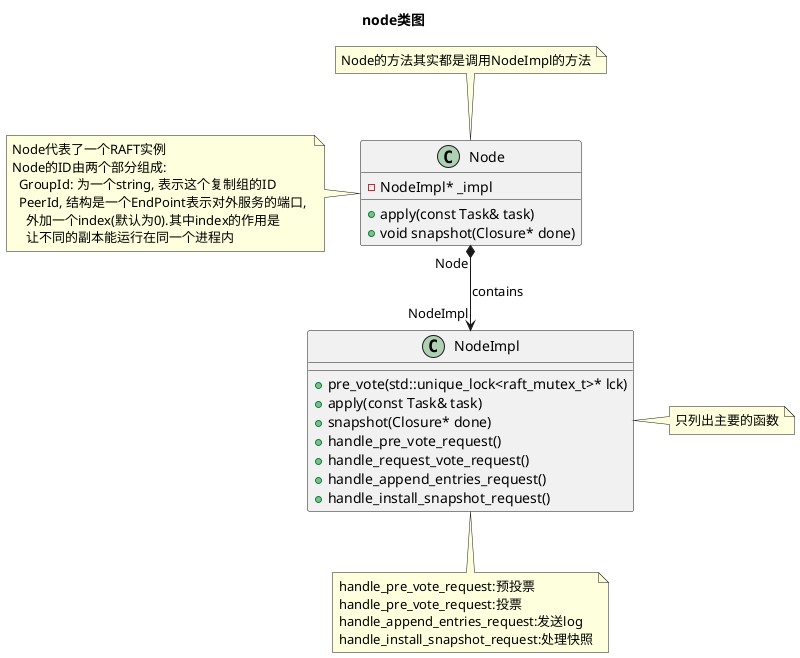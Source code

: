 @startuml
title node类图

'组合关系
Node "Node" *--> "NodeImpl" NodeImpl : contains

class Node{
-NodeImpl* _impl
+apply(const Task& task)
+void snapshot(Closure* done)
}
class Node
note left: Node代表了一个RAFT实例\nNode的ID由两个部分组成:\n  GroupId: 为一个string, 表示这个复制组的ID\n  PeerId, 结构是一个EndPoint表示对外服务的端口, \n    外加一个index(默认为0).其中index的作用是\n    让不同的副本能运行在同一个进程内
note top of Node
    Node的方法其实都是调用NodeImpl的方法
end note

class NodeImpl{
+pre_vote(std::unique_lock<raft_mutex_t>* lck)
+apply(const Task& task)
+snapshot(Closure* done)
+handle_pre_vote_request()
+handle_request_vote_request()
+handle_append_entries_request()
+handle_install_snapshot_request()
}

class NodeImpl
note right: 只列出主要的函数
note bottom of NodeImpl
handle_pre_vote_request:预投票
handle_pre_vote_request:投票
handle_append_entries_request:发送log
handle_install_snapshot_request:处理快照
end note
    
@enduml